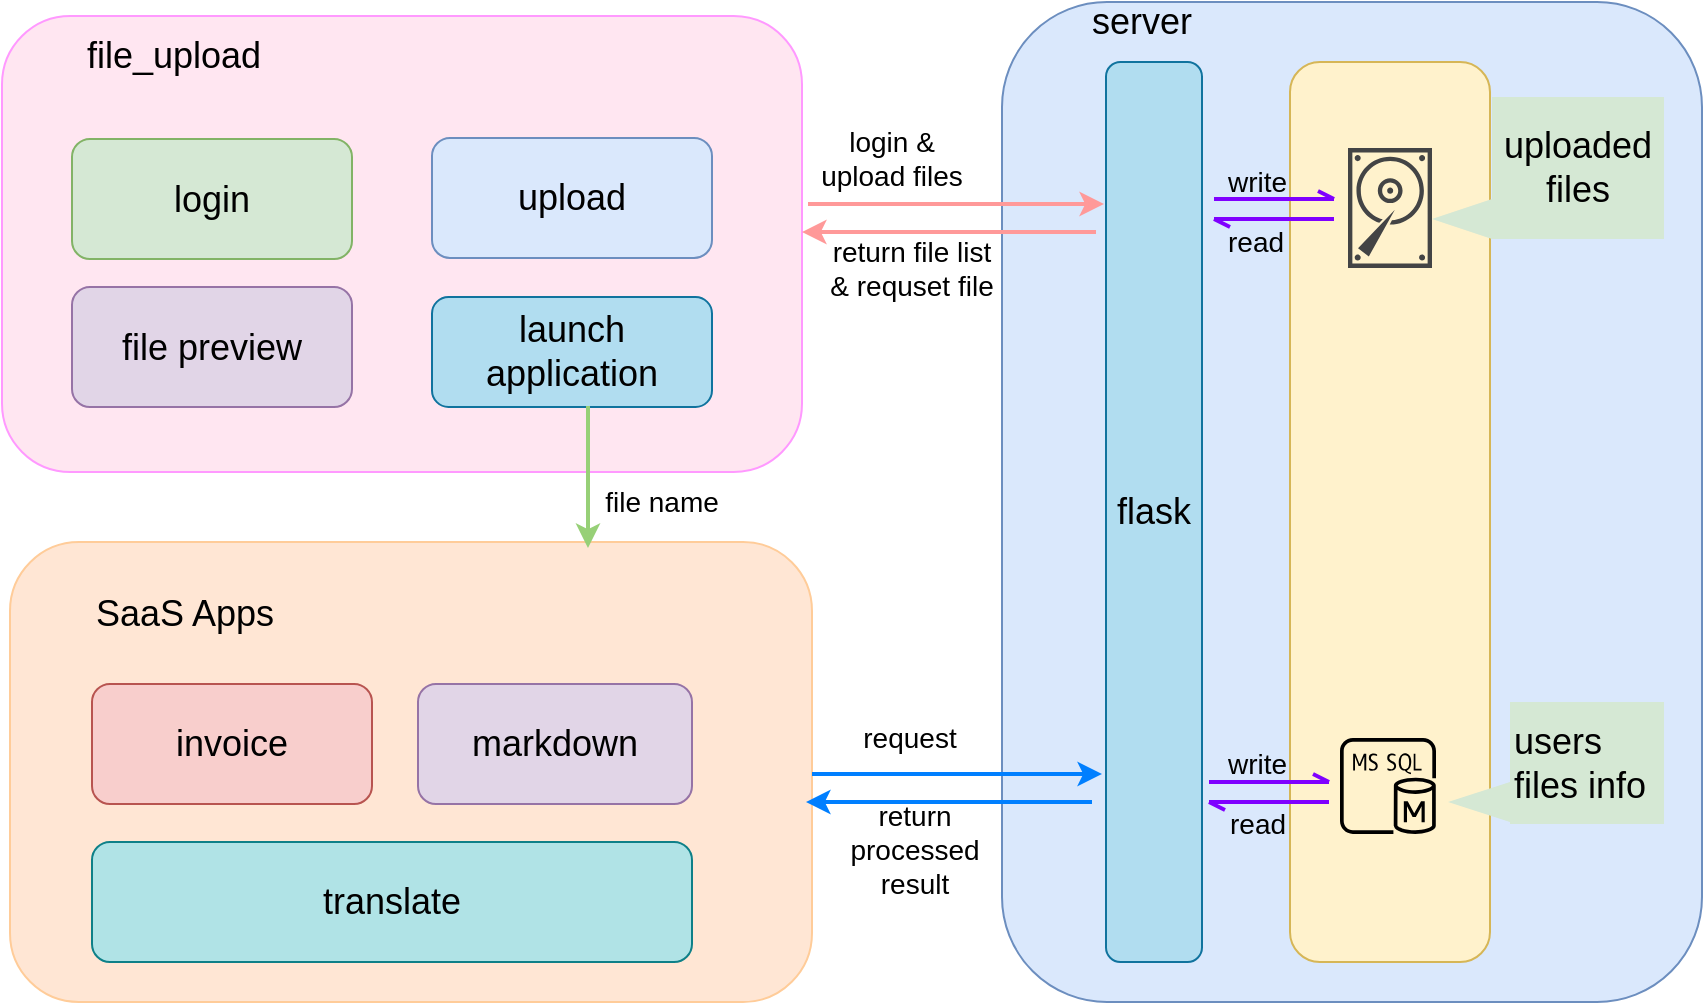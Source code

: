 <mxfile version="12.2.2" type="device" pages="1"><diagram id="5jhO7bmodAoFsixtFli-" name="Page-1"><mxGraphModel dx="1172" dy="749" grid="1" gridSize="10" guides="1" tooltips="1" connect="1" arrows="1" fold="1" page="1" pageScale="1" pageWidth="827" pageHeight="1169" math="0" shadow="0"><root><mxCell id="0"/><mxCell id="1" parent="0"/><mxCell id="2yT4AwGCxc7uMZdrR2mz-2" value="" style="rounded=1;whiteSpace=wrap;html=1;fontSize=18;fillColor=#FFE6F1;strokeColor=#FF99FF;" parent="1" vertex="1"><mxGeometry x="145" y="157" width="400" height="228" as="geometry"/></mxCell><mxCell id="2yT4AwGCxc7uMZdrR2mz-3" value="" style="rounded=1;whiteSpace=wrap;html=1;fillColor=#dae8fc;strokeColor=#6c8ebf;fontSize=18;" parent="1" vertex="1"><mxGeometry x="645" y="150" width="350" height="500" as="geometry"/></mxCell><mxCell id="2yT4AwGCxc7uMZdrR2mz-4" value="" style="rounded=1;whiteSpace=wrap;html=1;fontSize=18;fillColor=#FFE6D4;strokeColor=#FFCC99;" parent="1" vertex="1"><mxGeometry x="149" y="420" width="401" height="230" as="geometry"/></mxCell><mxCell id="2yT4AwGCxc7uMZdrR2mz-5" value="&lt;span style=&quot;white-space: normal&quot;&gt;invoice&lt;/span&gt;" style="rounded=1;whiteSpace=wrap;html=1;fontSize=18;fillColor=#f8cecc;strokeColor=#b85450;" parent="1" vertex="1"><mxGeometry x="190" y="491" width="140" height="60" as="geometry"/></mxCell><mxCell id="2yT4AwGCxc7uMZdrR2mz-6" value="&lt;span style=&quot;white-space: normal&quot;&gt;markdown&lt;/span&gt;" style="rounded=1;whiteSpace=wrap;html=1;fontSize=18;fillColor=#e1d5e7;strokeColor=#9673a6;" parent="1" vertex="1"><mxGeometry x="353" y="491" width="137" height="60" as="geometry"/></mxCell><mxCell id="2yT4AwGCxc7uMZdrR2mz-7" value="&lt;span style=&quot;white-space: normal&quot;&gt;translate&lt;/span&gt;" style="rounded=1;whiteSpace=wrap;html=1;fontSize=18;fillColor=#b0e3e6;strokeColor=#0e8088;" parent="1" vertex="1"><mxGeometry x="190" y="570" width="300" height="60" as="geometry"/></mxCell><mxCell id="2yT4AwGCxc7uMZdrR2mz-9" value="file_upload" style="text;html=1;strokeColor=none;fillColor=none;align=center;verticalAlign=middle;whiteSpace=wrap;rounded=0;fontSize=18;" parent="1" vertex="1"><mxGeometry x="191" y="167" width="80" height="20" as="geometry"/></mxCell><mxCell id="2yT4AwGCxc7uMZdrR2mz-10" value="SaaS Apps" style="text;html=1;strokeColor=none;fillColor=none;align=center;verticalAlign=middle;whiteSpace=wrap;rounded=0;fontSize=18;" parent="1" vertex="1"><mxGeometry x="173.5" y="441" width="125" height="29" as="geometry"/></mxCell><mxCell id="2yT4AwGCxc7uMZdrR2mz-14" value="server" style="text;html=1;strokeColor=none;fillColor=none;align=center;verticalAlign=middle;whiteSpace=wrap;rounded=0;fontSize=18;" parent="1" vertex="1"><mxGeometry x="695" y="150" width="40" height="20" as="geometry"/></mxCell><mxCell id="sfmXhRmggjiPjn_ruoi8-7" value="flask" style="rounded=1;whiteSpace=wrap;html=1;strokeColor=#10739e;strokeWidth=1;fillColor=#b1ddf0;fontSize=18;" vertex="1" parent="1"><mxGeometry x="697" y="180" width="48" height="450" as="geometry"/></mxCell><mxCell id="sfmXhRmggjiPjn_ruoi8-8" value="login" style="rounded=1;whiteSpace=wrap;html=1;strokeColor=#82b366;strokeWidth=1;fontSize=18;fillColor=#d5e8d4;" vertex="1" parent="1"><mxGeometry x="180" y="218.5" width="140" height="60" as="geometry"/></mxCell><mxCell id="sfmXhRmggjiPjn_ruoi8-9" value="upload" style="rounded=1;whiteSpace=wrap;html=1;strokeColor=#6c8ebf;strokeWidth=1;fontSize=18;fillColor=#dae8fc;" vertex="1" parent="1"><mxGeometry x="360" y="218" width="140" height="60" as="geometry"/></mxCell><mxCell id="sfmXhRmggjiPjn_ruoi8-12" value="file preview" style="rounded=1;whiteSpace=wrap;html=1;strokeColor=#9673a6;strokeWidth=1;fontSize=18;fillColor=#e1d5e7;" vertex="1" parent="1"><mxGeometry x="180" y="292.5" width="140" height="60" as="geometry"/></mxCell><mxCell id="sfmXhRmggjiPjn_ruoi8-13" value="launch application" style="rounded=1;whiteSpace=wrap;html=1;strokeColor=#10739e;strokeWidth=1;fontSize=18;fillColor=#b1ddf0;" vertex="1" parent="1"><mxGeometry x="360" y="297.5" width="140" height="55" as="geometry"/></mxCell><mxCell id="sfmXhRmggjiPjn_ruoi8-19" value="" style="rounded=1;whiteSpace=wrap;html=1;strokeColor=#d6b656;strokeWidth=1;fillColor=#fff2cc;fontSize=18;" vertex="1" parent="1"><mxGeometry x="789" y="180" width="100" height="450" as="geometry"/></mxCell><mxCell id="sfmXhRmggjiPjn_ruoi8-16" value="" style="pointerEvents=1;shadow=0;dashed=0;html=1;strokeColor=none;fillColor=#434445;aspect=fixed;labelPosition=center;verticalLabelPosition=bottom;verticalAlign=top;align=center;outlineConnect=0;shape=mxgraph.vvd.disk;fontSize=18;" vertex="1" parent="1"><mxGeometry x="818" y="223" width="42" height="60" as="geometry"/></mxCell><mxCell id="sfmXhRmggjiPjn_ruoi8-2" value="" style="outlineConnect=0;strokeColor=#000000;fillColor=#fff2cc;dashed=0;verticalLabelPosition=bottom;verticalAlign=top;align=center;html=1;fontSize=18;fontStyle=0;aspect=fixed;shape=mxgraph.aws4.resourceIcon;resIcon=mxgraph.aws4.ms_sql_instance;" vertex="1" parent="1"><mxGeometry x="808" y="512" width="60" height="60" as="geometry"/></mxCell><mxCell id="sfmXhRmggjiPjn_ruoi8-24" value="uploaded files" style="rounded=0;whiteSpace=wrap;html=1;strokeWidth=1;fillColor=#d5e8d4;strokeColor=none;fontSize=18;" vertex="1" parent="1"><mxGeometry x="890" y="197.5" width="86" height="71" as="geometry"/></mxCell><mxCell id="sfmXhRmggjiPjn_ruoi8-25" value="" style="triangle;whiteSpace=wrap;html=1;strokeWidth=1;rotation=-180;fillColor=#d5e8d4;strokeColor=none;fontSize=18;" vertex="1" parent="1"><mxGeometry x="860" y="248.5" width="30" height="20" as="geometry"/></mxCell><mxCell id="sfmXhRmggjiPjn_ruoi8-26" value="users&lt;br style=&quot;font-size: 18px;&quot;&gt;files info" style="rounded=0;whiteSpace=wrap;html=1;strokeColor=none;strokeWidth=1;fillColor=#d5e8d4;fontSize=18;align=left;" vertex="1" parent="1"><mxGeometry x="899" y="500" width="77" height="61" as="geometry"/></mxCell><mxCell id="sfmXhRmggjiPjn_ruoi8-27" value="" style="triangle;whiteSpace=wrap;html=1;strokeColor=none;strokeWidth=1;fillColor=#d5e8d4;fontSize=18;rotation=180;" vertex="1" parent="1"><mxGeometry x="868" y="540" width="31" height="20" as="geometry"/></mxCell><mxCell id="sfmXhRmggjiPjn_ruoi8-32" value="" style="endArrow=classic;html=1;strokeColor=#97D077;fontSize=18;strokeWidth=2;" edge="1" parent="1"><mxGeometry width="50" height="50" relative="1" as="geometry"><mxPoint x="438" y="352" as="sourcePoint"/><mxPoint x="438" y="423" as="targetPoint"/></mxGeometry></mxCell><mxCell id="sfmXhRmggjiPjn_ruoi8-33" value="file name" style="text;html=1;strokeColor=none;fillColor=none;align=center;verticalAlign=middle;whiteSpace=wrap;rounded=0;fontSize=14;" vertex="1" parent="1"><mxGeometry x="430" y="390" width="90" height="20" as="geometry"/></mxCell><mxCell id="sfmXhRmggjiPjn_ruoi8-37" value="request" style="text;html=1;strokeColor=none;fillColor=none;align=center;verticalAlign=middle;whiteSpace=wrap;rounded=0;fontSize=14;" vertex="1" parent="1"><mxGeometry x="564" y="500" width="70" height="36" as="geometry"/></mxCell><mxCell id="sfmXhRmggjiPjn_ruoi8-41" value="" style="endArrow=classic;html=1;strokeColor=#007FFF;strokeWidth=2;fontSize=18;" edge="1" parent="1"><mxGeometry width="50" height="50" relative="1" as="geometry"><mxPoint x="550" y="536" as="sourcePoint"/><mxPoint x="695" y="536" as="targetPoint"/></mxGeometry></mxCell><mxCell id="sfmXhRmggjiPjn_ruoi8-42" value="" style="endArrow=classic;html=1;strokeColor=#007FFF;strokeWidth=2;fontSize=18;" edge="1" parent="1"><mxGeometry width="50" height="50" relative="1" as="geometry"><mxPoint x="690" y="550" as="sourcePoint"/><mxPoint x="547" y="550" as="targetPoint"/></mxGeometry></mxCell><mxCell id="sfmXhRmggjiPjn_ruoi8-43" value="return processed result" style="text;html=1;strokeColor=none;fillColor=none;align=center;verticalAlign=middle;whiteSpace=wrap;rounded=0;fontSize=14;" vertex="1" parent="1"><mxGeometry x="569" y="564" width="65" height="20" as="geometry"/></mxCell><mxCell id="sfmXhRmggjiPjn_ruoi8-47" value="login &amp;amp; upload files" style="text;html=1;strokeColor=none;fillColor=none;align=center;verticalAlign=middle;whiteSpace=wrap;rounded=0;fontSize=14;" vertex="1" parent="1"><mxGeometry x="550" y="218" width="80" height="20" as="geometry"/></mxCell><mxCell id="sfmXhRmggjiPjn_ruoi8-50" value="return file list &amp;amp; requset file" style="text;html=1;strokeColor=none;fillColor=none;align=center;verticalAlign=middle;whiteSpace=wrap;rounded=0;fontSize=14;" vertex="1" parent="1"><mxGeometry x="555" y="273" width="90" height="20" as="geometry"/></mxCell><mxCell id="sfmXhRmggjiPjn_ruoi8-58" value="" style="endArrow=classic;html=1;strokeColor=#FF9999;strokeWidth=2;fontSize=18;" edge="1" parent="1"><mxGeometry width="50" height="50" relative="1" as="geometry"><mxPoint x="548" y="251" as="sourcePoint"/><mxPoint x="696" y="251" as="targetPoint"/></mxGeometry></mxCell><mxCell id="sfmXhRmggjiPjn_ruoi8-59" value="" style="endArrow=classic;html=1;strokeColor=#FF9999;strokeWidth=2;fontSize=18;" edge="1" parent="1"><mxGeometry width="50" height="50" relative="1" as="geometry"><mxPoint x="692" y="265" as="sourcePoint"/><mxPoint x="545" y="265" as="targetPoint"/></mxGeometry></mxCell><mxCell id="sfmXhRmggjiPjn_ruoi8-60" value="" style="endArrow=openAsync;html=1;strokeColor=#7F00FF;strokeWidth=2;fontSize=14;endFill=0;" edge="1" parent="1"><mxGeometry width="50" height="50" relative="1" as="geometry"><mxPoint x="748.5" y="540" as="sourcePoint"/><mxPoint x="808.5" y="540" as="targetPoint"/></mxGeometry></mxCell><mxCell id="sfmXhRmggjiPjn_ruoi8-61" value="" style="endArrow=openAsync;html=1;strokeColor=#7F00FF;strokeWidth=2;fontSize=14;endFill=0;" edge="1" parent="1"><mxGeometry width="50" height="50" relative="1" as="geometry"><mxPoint x="808.5" y="550" as="sourcePoint"/><mxPoint x="748.5" y="550" as="targetPoint"/></mxGeometry></mxCell><mxCell id="sfmXhRmggjiPjn_ruoi8-62" value="write" style="text;html=1;resizable=0;points=[];autosize=1;align=left;verticalAlign=top;spacingTop=-4;fontSize=14;strokeColor=none;" vertex="1" parent="1"><mxGeometry x="755.5" y="520" width="50" height="20" as="geometry"/></mxCell><mxCell id="sfmXhRmggjiPjn_ruoi8-63" value="read" style="text;html=1;resizable=0;points=[];autosize=1;align=left;verticalAlign=top;spacingTop=-4;fontSize=14;strokeColor=none;" vertex="1" parent="1"><mxGeometry x="756.5" y="550" width="40" height="20" as="geometry"/></mxCell><mxCell id="sfmXhRmggjiPjn_ruoi8-64" value="" style="endArrow=openAsync;html=1;strokeColor=#7F00FF;strokeWidth=2;fontSize=14;endFill=0;" edge="1" parent="1"><mxGeometry width="50" height="50" relative="1" as="geometry"><mxPoint x="751" y="248.5" as="sourcePoint"/><mxPoint x="811" y="248.5" as="targetPoint"/></mxGeometry></mxCell><mxCell id="sfmXhRmggjiPjn_ruoi8-65" value="" style="endArrow=openAsync;html=1;strokeColor=#7F00FF;strokeWidth=2;fontSize=14;endFill=0;" edge="1" parent="1"><mxGeometry width="50" height="50" relative="1" as="geometry"><mxPoint x="811" y="258.5" as="sourcePoint"/><mxPoint x="751" y="258.5" as="targetPoint"/></mxGeometry></mxCell><mxCell id="sfmXhRmggjiPjn_ruoi8-66" value="write" style="text;html=1;resizable=0;points=[];autosize=1;align=left;verticalAlign=top;spacingTop=-4;fontSize=14;strokeColor=none;" vertex="1" parent="1"><mxGeometry x="756" y="228.5" width="50" height="20" as="geometry"/></mxCell><mxCell id="sfmXhRmggjiPjn_ruoi8-67" value="read" style="text;html=1;resizable=0;points=[];autosize=1;align=left;verticalAlign=top;spacingTop=-4;fontSize=14;strokeColor=none;" vertex="1" parent="1"><mxGeometry x="756" y="258.5" width="40" height="20" as="geometry"/></mxCell></root></mxGraphModel></diagram></mxfile>